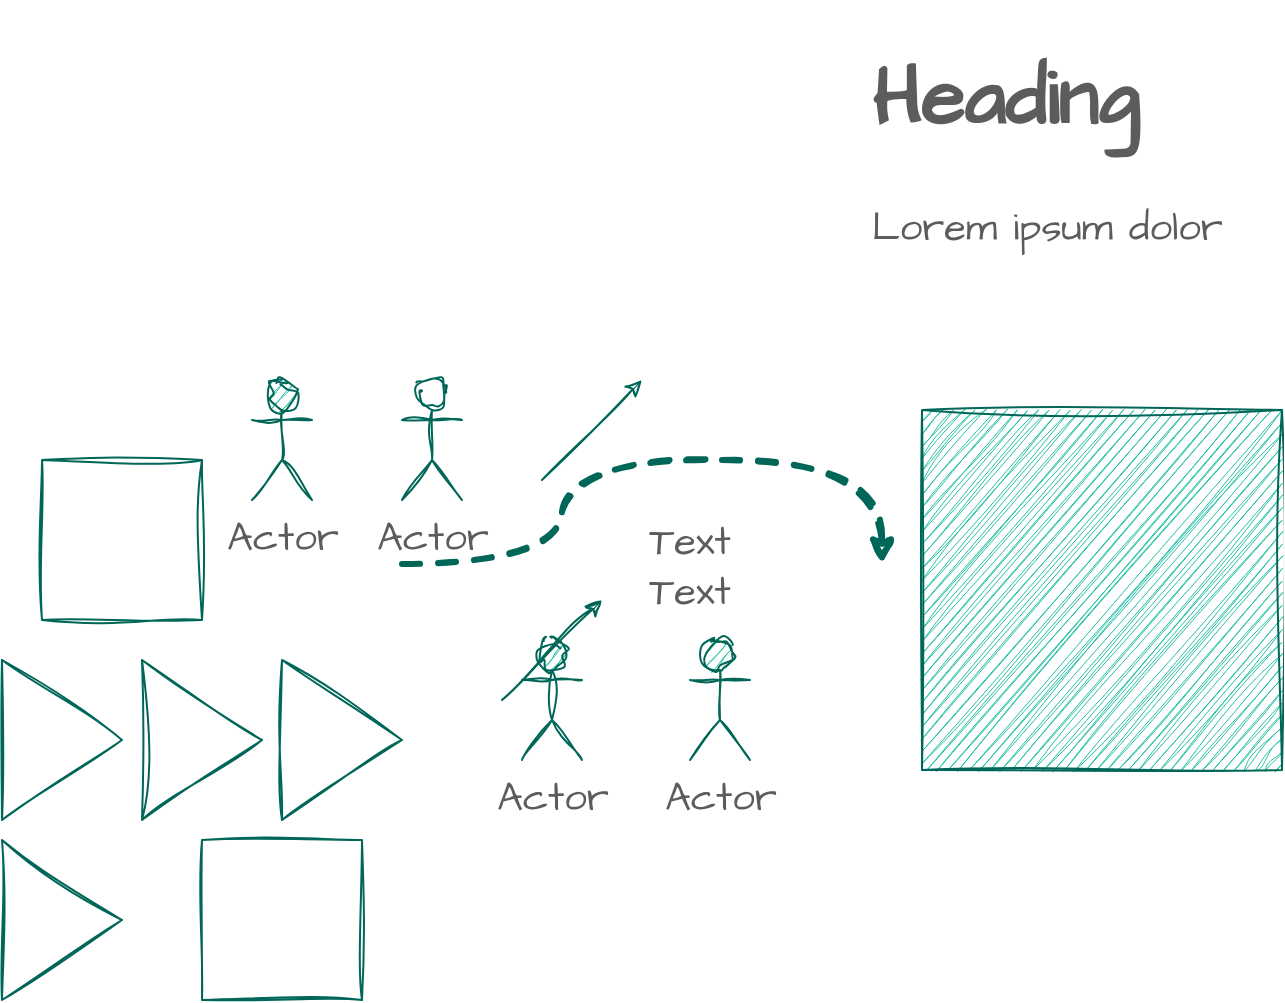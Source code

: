 <mxfile version="20.8.13" type="github">
  <diagram name="Trang-1" id="XxQuda_EYcYDj27SEA0u">
    <mxGraphModel dx="1562" dy="871" grid="1" gridSize="10" guides="1" tooltips="1" connect="1" arrows="1" fold="1" page="0" pageScale="1" pageWidth="827" pageHeight="1169" background="none" math="0" shadow="0">
      <root>
        <mxCell id="0" />
        <mxCell id="1" parent="0" />
        <mxCell id="0KZlyX4UI77rE5v7gHqn-2" value="" style="endArrow=classic;html=1;edgeStyle=orthogonalEdgeStyle;endFill=0;dashed=1;strokeWidth=3;curved=1;rounded=0;sketch=1;curveFitting=1;jiggle=2;labelBackgroundColor=none;strokeColor=#006658;fontColor=default;" parent="1" edge="1">
          <mxGeometry width="50" height="50" relative="1" as="geometry">
            <mxPoint x="270" y="292" as="sourcePoint" />
            <mxPoint x="510" y="292" as="targetPoint" />
            <Array as="points">
              <mxPoint x="350" y="292" />
              <mxPoint x="350" y="240" />
            </Array>
          </mxGeometry>
        </mxCell>
        <mxCell id="0KZlyX4UI77rE5v7gHqn-3" value="Actor" style="shape=umlActor;verticalLabelPosition=bottom;verticalAlign=top;html=1;outlineConnect=0;hachureGap=4;fontFamily=Architects Daughter;fontSource=https%3A%2F%2Ffonts.googleapis.com%2Fcss%3Ffamily%3DArchitects%2BDaughter;fontSize=20;rounded=0;sketch=1;curveFitting=1;jiggle=2;labelBackgroundColor=none;fillColor=#21C0A5;strokeColor=#006658;fontColor=#5C5C5C;" parent="1" vertex="1">
          <mxGeometry x="330" y="330" width="30" height="60" as="geometry" />
        </mxCell>
        <mxCell id="0KZlyX4UI77rE5v7gHqn-4" value="Actor" style="shape=umlActor;verticalLabelPosition=bottom;verticalAlign=top;html=1;outlineConnect=0;hachureGap=4;fontFamily=Architects Daughter;fontSource=https%3A%2F%2Ffonts.googleapis.com%2Fcss%3Ffamily%3DArchitects%2BDaughter;fontSize=20;rounded=0;sketch=1;curveFitting=1;jiggle=2;labelBackgroundColor=none;fillColor=#21C0A5;strokeColor=#006658;fontColor=#5C5C5C;" parent="1" vertex="1">
          <mxGeometry x="414" y="330" width="30" height="60" as="geometry" />
        </mxCell>
        <mxCell id="0KZlyX4UI77rE5v7gHqn-5" value="" style="whiteSpace=wrap;html=1;aspect=fixed;hachureGap=4;fontFamily=Architects Daughter;fontSource=https%3A%2F%2Ffonts.googleapis.com%2Fcss%3Ffamily%3DArchitects%2BDaughter;fontSize=20;fillStyle=hachure;fillColor=#21C0A5;rounded=0;sketch=1;curveFitting=1;jiggle=2;labelBackgroundColor=none;strokeColor=#006658;fontColor=#5C5C5C;" parent="1" vertex="1">
          <mxGeometry x="530" y="215" width="180" height="180" as="geometry" />
        </mxCell>
        <mxCell id="0KZlyX4UI77rE5v7gHqn-6" value="" style="triangle;whiteSpace=wrap;html=1;hachureGap=4;fillStyle=hachure;fontFamily=Architects Daughter;fontSource=https%3A%2F%2Ffonts.googleapis.com%2Fcss%3Ffamily%3DArchitects%2BDaughter;fontSize=20;fillColor=none;rounded=0;sketch=1;curveFitting=1;jiggle=2;labelBackgroundColor=none;strokeColor=#006658;fontColor=#5C5C5C;" parent="1" vertex="1">
          <mxGeometry x="140" y="340" width="60" height="80" as="geometry" />
        </mxCell>
        <mxCell id="0KZlyX4UI77rE5v7gHqn-7" value="" style="triangle;whiteSpace=wrap;html=1;hachureGap=4;fillStyle=hachure;fontFamily=Architects Daughter;fontSource=https%3A%2F%2Ffonts.googleapis.com%2Fcss%3Ffamily%3DArchitects%2BDaughter;fontSize=20;fillColor=none;rounded=0;sketch=1;curveFitting=1;jiggle=2;labelBackgroundColor=none;strokeColor=#006658;fontColor=#5C5C5C;" parent="1" vertex="1">
          <mxGeometry x="210" y="340" width="60" height="80" as="geometry" />
        </mxCell>
        <mxCell id="0KZlyX4UI77rE5v7gHqn-8" value="" style="triangle;whiteSpace=wrap;html=1;hachureGap=4;fillStyle=hachure;fontFamily=Architects Daughter;fontSource=https%3A%2F%2Ffonts.googleapis.com%2Fcss%3Ffamily%3DArchitects%2BDaughter;fontSize=20;fillColor=none;rounded=0;sketch=1;curveFitting=1;jiggle=2;labelBackgroundColor=none;strokeColor=#006658;fontColor=#5C5C5C;" parent="1" vertex="1">
          <mxGeometry x="70" y="340" width="60" height="80" as="geometry" />
        </mxCell>
        <mxCell id="0KZlyX4UI77rE5v7gHqn-9" value="" style="triangle;whiteSpace=wrap;html=1;hachureGap=4;fillStyle=hachure;fontFamily=Architects Daughter;fontSource=https%3A%2F%2Ffonts.googleapis.com%2Fcss%3Ffamily%3DArchitects%2BDaughter;fontSize=20;fillColor=none;rounded=0;sketch=1;curveFitting=1;jiggle=2;labelBackgroundColor=none;strokeColor=#006658;fontColor=#5C5C5C;" parent="1" vertex="1">
          <mxGeometry x="70" y="430" width="60" height="80" as="geometry" />
        </mxCell>
        <mxCell id="0KZlyX4UI77rE5v7gHqn-10" value="" style="whiteSpace=wrap;html=1;aspect=fixed;hachureGap=4;fillStyle=hachure;fontFamily=Architects Daughter;fontSource=https%3A%2F%2Ffonts.googleapis.com%2Fcss%3Ffamily%3DArchitects%2BDaughter;fontSize=20;fillColor=none;rounded=0;sketch=1;curveFitting=1;jiggle=2;labelBackgroundColor=none;strokeColor=#006658;fontColor=#5C5C5C;" parent="1" vertex="1">
          <mxGeometry x="90" y="240" width="80" height="80" as="geometry" />
        </mxCell>
        <mxCell id="0KZlyX4UI77rE5v7gHqn-11" value="" style="whiteSpace=wrap;html=1;aspect=fixed;hachureGap=4;fillStyle=hachure;fontFamily=Architects Daughter;fontSource=https%3A%2F%2Ffonts.googleapis.com%2Fcss%3Ffamily%3DArchitects%2BDaughter;fontSize=20;fillColor=none;rounded=0;sketch=1;curveFitting=1;jiggle=2;labelBackgroundColor=none;strokeColor=#006658;fontColor=#5C5C5C;" parent="1" vertex="1">
          <mxGeometry x="170" y="430" width="80" height="80" as="geometry" />
        </mxCell>
        <mxCell id="0KZlyX4UI77rE5v7gHqn-12" value="Actor" style="shape=umlActor;verticalLabelPosition=bottom;verticalAlign=top;html=1;outlineConnect=0;hachureGap=4;fillStyle=hachure;fontFamily=Architects Daughter;fontSource=https%3A%2F%2Ffonts.googleapis.com%2Fcss%3Ffamily%3DArchitects%2BDaughter;fontSize=20;fillColor=none;rounded=0;sketch=1;curveFitting=1;jiggle=2;labelBackgroundColor=none;strokeColor=#006658;fontColor=#5C5C5C;" parent="1" vertex="1">
          <mxGeometry x="270" y="200" width="30" height="60" as="geometry" />
        </mxCell>
        <mxCell id="0KZlyX4UI77rE5v7gHqn-13" value="" style="endArrow=classic;html=1;rounded=0;hachureGap=4;fontFamily=Architects Daughter;fontSource=https%3A%2F%2Ffonts.googleapis.com%2Fcss%3Ffamily%3DArchitects%2BDaughter;fontSize=16;sketch=1;curveFitting=1;jiggle=2;labelBackgroundColor=none;strokeColor=#006658;fontColor=default;" parent="1" edge="1">
          <mxGeometry width="50" height="50" relative="1" as="geometry">
            <mxPoint x="320" y="360" as="sourcePoint" />
            <mxPoint x="370" y="310" as="targetPoint" />
          </mxGeometry>
        </mxCell>
        <mxCell id="0KZlyX4UI77rE5v7gHqn-14" value="" style="endArrow=classic;html=1;rounded=0;hachureGap=4;fontFamily=Architects Daughter;fontSource=https%3A%2F%2Ffonts.googleapis.com%2Fcss%3Ffamily%3DArchitects%2BDaughter;fontSize=16;sketch=1;curveFitting=1;jiggle=2;labelBackgroundColor=none;strokeColor=#006658;fontColor=default;" parent="1" edge="1">
          <mxGeometry width="50" height="50" relative="1" as="geometry">
            <mxPoint x="340" y="250" as="sourcePoint" />
            <mxPoint x="390" y="200" as="targetPoint" />
          </mxGeometry>
        </mxCell>
        <mxCell id="0KZlyX4UI77rE5v7gHqn-15" value="Actor" style="shape=umlActor;verticalLabelPosition=bottom;verticalAlign=top;html=1;outlineConnect=0;sketch=1;hachureGap=4;jiggle=2;curveFitting=1;strokeColor=#006658;fontFamily=Architects Daughter;fontSource=https%3A%2F%2Ffonts.googleapis.com%2Fcss%3Ffamily%3DArchitects%2BDaughter;fontSize=20;fontColor=#5C5C5C;fillColor=#21C0A5;" parent="1" vertex="1">
          <mxGeometry x="195" y="200" width="30" height="60" as="geometry" />
        </mxCell>
        <mxCell id="0KZlyX4UI77rE5v7gHqn-16" value="Text" style="text;html=1;strokeColor=none;fillColor=none;align=center;verticalAlign=middle;whiteSpace=wrap;rounded=0;fontSize=20;fontFamily=Architects Daughter;fontColor=#5C5C5C;" parent="1" vertex="1">
          <mxGeometry x="384" y="265" width="60" height="30" as="geometry" />
        </mxCell>
        <mxCell id="0KZlyX4UI77rE5v7gHqn-17" value="Text" style="text;html=1;strokeColor=none;fillColor=none;align=center;verticalAlign=middle;whiteSpace=wrap;rounded=0;fontSize=20;fontFamily=Architects Daughter;fontColor=#5C5C5C;" parent="1" vertex="1">
          <mxGeometry x="384" y="290" width="60" height="30" as="geometry" />
        </mxCell>
        <mxCell id="0KZlyX4UI77rE5v7gHqn-18" value="&lt;h1&gt;Heading&lt;/h1&gt;&lt;p&gt;Lorem ipsum dolor sit amet, consectetur adipisicing elit, sed do eiusmod tempor incididunt ut labore et dolore magna aliqua.&lt;/p&gt;" style="text;html=1;strokeColor=none;fillColor=none;spacing=5;spacingTop=-20;whiteSpace=wrap;overflow=hidden;rounded=0;fontSize=20;fontFamily=Architects Daughter;fontColor=#5C5C5C;" parent="1" vertex="1">
          <mxGeometry x="500" y="20" width="190" height="120" as="geometry" />
        </mxCell>
      </root>
    </mxGraphModel>
  </diagram>
</mxfile>
